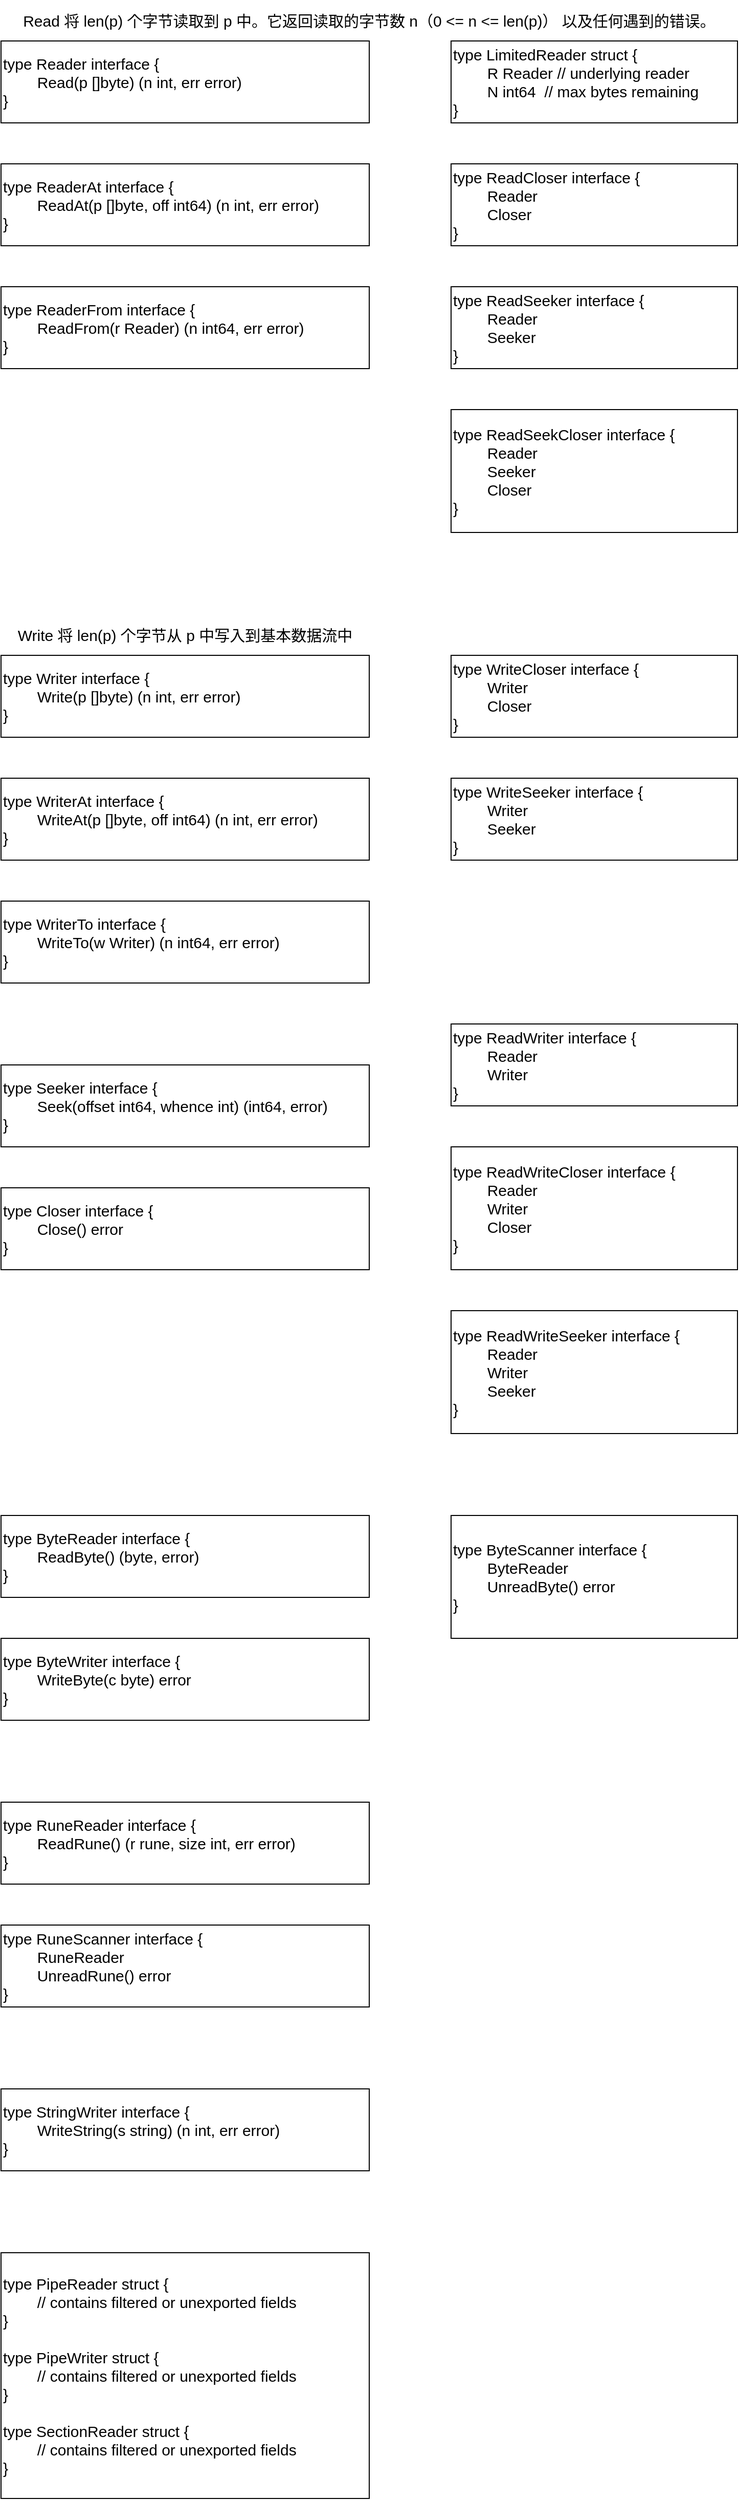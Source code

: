 <mxfile version="12.5.3" type="device"><diagram id="fD28NxAyOgHLKM_Elh_u" name="第 1 页"><mxGraphModel dx="1106" dy="892" grid="1" gridSize="10" guides="1" tooltips="1" connect="1" arrows="1" fold="1" page="1" pageScale="1" pageWidth="827" pageHeight="1169" math="0" shadow="0"><root><mxCell id="0"/><mxCell id="1" parent="0"/><mxCell id="8xj8u2R5NlkCguFTuJKN-1" value="&lt;div style=&quot;font-size: 15px&quot;&gt;&lt;font style=&quot;font-size: 15px&quot;&gt;type ByteReader interface {&lt;/font&gt;&lt;/div&gt;&lt;div style=&quot;font-size: 15px&quot;&gt;&lt;font style=&quot;font-size: 15px&quot;&gt;&lt;span style=&quot;white-space: pre&quot;&gt;&#9;&lt;/span&gt;ReadByte() (byte, error)&lt;/font&gt;&lt;/div&gt;&lt;div style=&quot;font-size: 15px&quot;&gt;&lt;font style=&quot;font-size: 15px&quot;&gt;}&lt;/font&gt;&lt;/div&gt;" style="rounded=0;whiteSpace=wrap;html=1;align=left;" parent="1" vertex="1"><mxGeometry x="40" y="1560" width="360" height="80" as="geometry"/></mxCell><mxCell id="8xj8u2R5NlkCguFTuJKN-2" value="&lt;div style=&quot;font-size: 15px&quot;&gt;&lt;font style=&quot;font-size: 15px&quot;&gt;type ByteScanner interface {&lt;/font&gt;&lt;/div&gt;&lt;div style=&quot;font-size: 15px&quot;&gt;&lt;font style=&quot;font-size: 15px&quot;&gt;&lt;span style=&quot;white-space: pre&quot;&gt;&#9;&lt;/span&gt;ByteReader&lt;/font&gt;&lt;/div&gt;&lt;div style=&quot;font-size: 15px&quot;&gt;&lt;font style=&quot;font-size: 15px&quot;&gt;&lt;span style=&quot;white-space: pre&quot;&gt;&#9;&lt;/span&gt;UnreadByte() error&lt;/font&gt;&lt;/div&gt;&lt;div style=&quot;font-size: 15px&quot;&gt;&lt;font style=&quot;font-size: 15px&quot;&gt;}&lt;/font&gt;&lt;/div&gt;" style="rounded=0;whiteSpace=wrap;html=1;align=left;" parent="1" vertex="1"><mxGeometry x="480" y="1560" width="280" height="120" as="geometry"/></mxCell><mxCell id="8xj8u2R5NlkCguFTuJKN-4" value="&lt;div style=&quot;font-size: 15px&quot;&gt;&lt;font style=&quot;font-size: 15px&quot;&gt;type ByteWriter interface {&lt;/font&gt;&lt;/div&gt;&lt;div style=&quot;font-size: 15px&quot;&gt;&lt;font style=&quot;font-size: 15px&quot;&gt;&lt;span style=&quot;white-space: pre&quot;&gt;&#9;&lt;/span&gt;WriteByte(c byte) error&lt;/font&gt;&lt;/div&gt;&lt;div style=&quot;font-size: 15px&quot;&gt;&lt;font style=&quot;font-size: 15px&quot;&gt;}&lt;/font&gt;&lt;/div&gt;" style="rounded=0;whiteSpace=wrap;html=1;align=left;" parent="1" vertex="1"><mxGeometry x="40" y="1680" width="360" height="80" as="geometry"/></mxCell><mxCell id="8xj8u2R5NlkCguFTuJKN-5" value="&lt;div style=&quot;font-size: 15px&quot;&gt;&lt;font style=&quot;font-size: 15px&quot;&gt;type Closer interface {&lt;/font&gt;&lt;/div&gt;&lt;div style=&quot;font-size: 15px&quot;&gt;&lt;font style=&quot;font-size: 15px&quot;&gt;&lt;span style=&quot;white-space: pre&quot;&gt;&#9;&lt;/span&gt;Close() error&lt;/font&gt;&lt;/div&gt;&lt;div style=&quot;font-size: 15px&quot;&gt;&lt;font style=&quot;font-size: 15px&quot;&gt;}&lt;/font&gt;&lt;/div&gt;" style="rounded=0;whiteSpace=wrap;html=1;align=left;" parent="1" vertex="1"><mxGeometry x="40" y="1240" width="360" height="80" as="geometry"/></mxCell><mxCell id="8xj8u2R5NlkCguFTuJKN-6" value="&lt;div style=&quot;font-size: 15px&quot;&gt;&lt;font style=&quot;font-size: 15px&quot;&gt;type Reader interface {&lt;/font&gt;&lt;/div&gt;&lt;div style=&quot;font-size: 15px&quot;&gt;&lt;font style=&quot;font-size: 15px&quot;&gt;&lt;span style=&quot;white-space: pre&quot;&gt;&#9;&lt;/span&gt;Read(p []byte) (n int, err error)&lt;/font&gt;&lt;/div&gt;&lt;div style=&quot;font-size: 15px&quot;&gt;&lt;font style=&quot;font-size: 15px&quot;&gt;}&lt;/font&gt;&lt;/div&gt;" style="rounded=0;whiteSpace=wrap;html=1;align=left;" parent="1" vertex="1"><mxGeometry x="40" y="120" width="360" height="80" as="geometry"/></mxCell><mxCell id="8xj8u2R5NlkCguFTuJKN-7" value="&lt;div style=&quot;font-size: 15px&quot;&gt;&lt;font style=&quot;font-size: 15px&quot;&gt;type ReaderAt interface {&lt;/font&gt;&lt;/div&gt;&lt;div style=&quot;font-size: 15px&quot;&gt;&lt;font style=&quot;font-size: 15px&quot;&gt;&lt;span style=&quot;white-space: pre&quot;&gt;&#9;&lt;/span&gt;ReadAt(p []byte, off int64) (n int, err error)&lt;/font&gt;&lt;/div&gt;&lt;div style=&quot;font-size: 15px&quot;&gt;&lt;font style=&quot;font-size: 15px&quot;&gt;}&lt;/font&gt;&lt;/div&gt;" style="rounded=0;whiteSpace=wrap;html=1;align=left;" parent="1" vertex="1"><mxGeometry x="40" y="240" width="360" height="80" as="geometry"/></mxCell><mxCell id="8xj8u2R5NlkCguFTuJKN-8" value="&lt;div style=&quot;font-size: 15px&quot;&gt;&lt;font style=&quot;font-size: 15px&quot;&gt;type ReaderFrom interface {&lt;/font&gt;&lt;/div&gt;&lt;div style=&quot;font-size: 15px&quot;&gt;&lt;font style=&quot;font-size: 15px&quot;&gt;&lt;span style=&quot;white-space: pre&quot;&gt;&#9;&lt;/span&gt;ReadFrom(r Reader) (n int64, err error)&lt;/font&gt;&lt;/div&gt;&lt;div style=&quot;font-size: 15px&quot;&gt;&lt;font style=&quot;font-size: 15px&quot;&gt;}&lt;/font&gt;&lt;/div&gt;" style="rounded=0;whiteSpace=wrap;html=1;align=left;" parent="1" vertex="1"><mxGeometry x="40" y="360" width="360" height="80" as="geometry"/></mxCell><mxCell id="8xj8u2R5NlkCguFTuJKN-9" value="&lt;div style=&quot;font-size: 15px&quot;&gt;&lt;font style=&quot;font-size: 15px&quot;&gt;type Writer interface {&lt;/font&gt;&lt;/div&gt;&lt;div style=&quot;font-size: 15px&quot;&gt;&lt;font style=&quot;font-size: 15px&quot;&gt;&lt;span style=&quot;white-space: pre&quot;&gt;&#9;&lt;/span&gt;Write(p []byte) (n int, err error)&lt;/font&gt;&lt;/div&gt;&lt;div style=&quot;font-size: 15px&quot;&gt;&lt;font style=&quot;font-size: 15px&quot;&gt;}&lt;/font&gt;&lt;/div&gt;" style="rounded=0;whiteSpace=wrap;html=1;align=left;" parent="1" vertex="1"><mxGeometry x="40" y="720" width="360" height="80" as="geometry"/></mxCell><mxCell id="8xj8u2R5NlkCguFTuJKN-10" value="&lt;div style=&quot;font-size: 15px&quot;&gt;&lt;font style=&quot;font-size: 15px&quot;&gt;type WriterAt interface {&lt;/font&gt;&lt;/div&gt;&lt;div style=&quot;font-size: 15px&quot;&gt;&lt;font style=&quot;font-size: 15px&quot;&gt;&lt;span style=&quot;white-space: pre&quot;&gt;&#9;&lt;/span&gt;WriteAt(p []byte, off int64) (n int, err error)&lt;/font&gt;&lt;/div&gt;&lt;div style=&quot;font-size: 15px&quot;&gt;&lt;font style=&quot;font-size: 15px&quot;&gt;}&lt;/font&gt;&lt;/div&gt;" style="rounded=0;whiteSpace=wrap;html=1;align=left;" parent="1" vertex="1"><mxGeometry x="40" y="840" width="360" height="80" as="geometry"/></mxCell><mxCell id="8xj8u2R5NlkCguFTuJKN-11" value="&lt;div style=&quot;font-size: 15px&quot;&gt;&lt;font style=&quot;font-size: 15px&quot;&gt;type WriterTo interface {&lt;/font&gt;&lt;/div&gt;&lt;div style=&quot;font-size: 15px&quot;&gt;&lt;font style=&quot;font-size: 15px&quot;&gt;&lt;span style=&quot;white-space: pre&quot;&gt;&#9;&lt;/span&gt;WriteTo(w Writer) (n int64, err error)&lt;/font&gt;&lt;/div&gt;&lt;div style=&quot;font-size: 15px&quot;&gt;&lt;font style=&quot;font-size: 15px&quot;&gt;}&lt;/font&gt;&lt;/div&gt;" style="rounded=0;whiteSpace=wrap;html=1;align=left;" parent="1" vertex="1"><mxGeometry x="40" y="960" width="360" height="80" as="geometry"/></mxCell><mxCell id="8xj8u2R5NlkCguFTuJKN-12" value="&lt;div style=&quot;font-size: 15px&quot;&gt;&lt;font style=&quot;font-size: 15px&quot;&gt;type Seeker interface {&lt;/font&gt;&lt;/div&gt;&lt;div style=&quot;font-size: 15px&quot;&gt;&lt;font style=&quot;font-size: 15px&quot;&gt;&lt;span style=&quot;white-space: pre&quot;&gt;&#9;&lt;/span&gt;Seek(offset int64, whence int) (int64, error)&lt;/font&gt;&lt;/div&gt;&lt;div style=&quot;font-size: 15px&quot;&gt;&lt;font style=&quot;font-size: 15px&quot;&gt;}&lt;/font&gt;&lt;/div&gt;" style="rounded=0;whiteSpace=wrap;html=1;align=left;" parent="1" vertex="1"><mxGeometry x="40" y="1120" width="360" height="80" as="geometry"/></mxCell><mxCell id="8xj8u2R5NlkCguFTuJKN-13" value="&lt;div style=&quot;font-size: 15px&quot;&gt;&lt;font style=&quot;font-size: 15px&quot;&gt;type LimitedReader struct {&lt;/font&gt;&lt;/div&gt;&lt;div style=&quot;font-size: 15px&quot;&gt;&lt;font style=&quot;font-size: 15px&quot;&gt;&lt;span style=&quot;white-space: pre&quot;&gt;&#9;&lt;/span&gt;R Reader // underlying reader&lt;/font&gt;&lt;/div&gt;&lt;div style=&quot;font-size: 15px&quot;&gt;&lt;font style=&quot;font-size: 15px&quot;&gt;&lt;span style=&quot;white-space: pre&quot;&gt;&#9;&lt;/span&gt;N int64&amp;nbsp; // max bytes remaining&lt;/font&gt;&lt;/div&gt;&lt;div style=&quot;font-size: 15px&quot;&gt;&lt;font style=&quot;font-size: 15px&quot;&gt;}&lt;/font&gt;&lt;/div&gt;" style="rounded=0;whiteSpace=wrap;html=1;align=left;" parent="1" vertex="1"><mxGeometry x="480" y="120" width="280" height="80" as="geometry"/></mxCell><mxCell id="8xj8u2R5NlkCguFTuJKN-14" value="&lt;div style=&quot;font-size: 15px&quot;&gt;&lt;font style=&quot;font-size: 15px&quot;&gt;type ReadCloser interface {&lt;/font&gt;&lt;/div&gt;&lt;div style=&quot;font-size: 15px&quot;&gt;&lt;font style=&quot;font-size: 15px&quot;&gt;&lt;span style=&quot;white-space: pre&quot;&gt;&#9;&lt;/span&gt;Reader&lt;/font&gt;&lt;/div&gt;&lt;div style=&quot;font-size: 15px&quot;&gt;&lt;font style=&quot;font-size: 15px&quot;&gt;&lt;span style=&quot;white-space: pre&quot;&gt;&#9;&lt;/span&gt;Closer&lt;/font&gt;&lt;/div&gt;&lt;div style=&quot;font-size: 15px&quot;&gt;&lt;font style=&quot;font-size: 15px&quot;&gt;}&lt;/font&gt;&lt;/div&gt;" style="rounded=0;whiteSpace=wrap;html=1;align=left;" parent="1" vertex="1"><mxGeometry x="480" y="240" width="280" height="80" as="geometry"/></mxCell><mxCell id="8xj8u2R5NlkCguFTuJKN-15" value="&lt;div style=&quot;font-size: 15px&quot;&gt;&lt;font style=&quot;font-size: 15px&quot;&gt;type ReadSeeker interface {&lt;/font&gt;&lt;/div&gt;&lt;div style=&quot;font-size: 15px&quot;&gt;&lt;font style=&quot;font-size: 15px&quot;&gt;&lt;span style=&quot;white-space: pre&quot;&gt;&#9;&lt;/span&gt;Reader&lt;/font&gt;&lt;/div&gt;&lt;div style=&quot;font-size: 15px&quot;&gt;&lt;font style=&quot;font-size: 15px&quot;&gt;&lt;span style=&quot;white-space: pre&quot;&gt;&#9;&lt;/span&gt;Seeker&lt;/font&gt;&lt;/div&gt;&lt;div style=&quot;font-size: 15px&quot;&gt;&lt;font style=&quot;font-size: 15px&quot;&gt;}&lt;/font&gt;&lt;/div&gt;" style="rounded=0;whiteSpace=wrap;html=1;align=left;" parent="1" vertex="1"><mxGeometry x="480" y="360" width="280" height="80" as="geometry"/></mxCell><mxCell id="8xj8u2R5NlkCguFTuJKN-16" value="&lt;div style=&quot;font-size: 15px&quot;&gt;&lt;font style=&quot;font-size: 15px&quot;&gt;type ReadSeekCloser interface {&lt;/font&gt;&lt;/div&gt;&lt;div style=&quot;font-size: 15px&quot;&gt;&lt;font style=&quot;font-size: 15px&quot;&gt;&lt;span style=&quot;white-space: pre&quot;&gt;&#9;&lt;/span&gt;Reader&lt;/font&gt;&lt;/div&gt;&lt;div style=&quot;font-size: 15px&quot;&gt;&lt;font style=&quot;font-size: 15px&quot;&gt;&lt;span style=&quot;white-space: pre&quot;&gt;&#9;&lt;/span&gt;Seeker&lt;/font&gt;&lt;/div&gt;&lt;div style=&quot;font-size: 15px&quot;&gt;&lt;font style=&quot;font-size: 15px&quot;&gt;&lt;span style=&quot;white-space: pre&quot;&gt;&#9;&lt;/span&gt;Closer&lt;/font&gt;&lt;/div&gt;&lt;div style=&quot;font-size: 15px&quot;&gt;&lt;font style=&quot;font-size: 15px&quot;&gt;}&lt;/font&gt;&lt;/div&gt;" style="rounded=0;whiteSpace=wrap;html=1;align=left;" parent="1" vertex="1"><mxGeometry x="480" y="480" width="280" height="120" as="geometry"/></mxCell><mxCell id="8xj8u2R5NlkCguFTuJKN-17" value="&lt;div style=&quot;font-size: 15px&quot;&gt;&lt;font style=&quot;font-size: 15px&quot;&gt;type WriteCloser interface {&lt;/font&gt;&lt;/div&gt;&lt;div style=&quot;font-size: 15px&quot;&gt;&lt;font style=&quot;font-size: 15px&quot;&gt;&lt;span style=&quot;white-space: pre&quot;&gt;&#9;&lt;/span&gt;Writer&lt;/font&gt;&lt;/div&gt;&lt;div style=&quot;font-size: 15px&quot;&gt;&lt;font style=&quot;font-size: 15px&quot;&gt;&lt;span style=&quot;white-space: pre&quot;&gt;&#9;&lt;/span&gt;Closer&lt;/font&gt;&lt;/div&gt;&lt;div style=&quot;font-size: 15px&quot;&gt;&lt;font style=&quot;font-size: 15px&quot;&gt;}&lt;/font&gt;&lt;/div&gt;" style="rounded=0;whiteSpace=wrap;html=1;align=left;" parent="1" vertex="1"><mxGeometry x="480" y="720" width="280" height="80" as="geometry"/></mxCell><mxCell id="8xj8u2R5NlkCguFTuJKN-18" value="&lt;div style=&quot;font-size: 15px&quot;&gt;&lt;font style=&quot;font-size: 15px&quot;&gt;type WriteSeeker interface {&lt;/font&gt;&lt;/div&gt;&lt;div style=&quot;font-size: 15px&quot;&gt;&lt;font style=&quot;font-size: 15px&quot;&gt;&lt;span style=&quot;white-space: pre&quot;&gt;&#9;&lt;/span&gt;Writer&lt;/font&gt;&lt;/div&gt;&lt;div style=&quot;font-size: 15px&quot;&gt;&lt;font style=&quot;font-size: 15px&quot;&gt;&lt;span style=&quot;white-space: pre&quot;&gt;&#9;&lt;/span&gt;Seeker&lt;/font&gt;&lt;/div&gt;&lt;div style=&quot;font-size: 15px&quot;&gt;&lt;font style=&quot;font-size: 15px&quot;&gt;}&lt;/font&gt;&lt;/div&gt;" style="rounded=0;whiteSpace=wrap;html=1;align=left;" parent="1" vertex="1"><mxGeometry x="480" y="840" width="280" height="80" as="geometry"/></mxCell><mxCell id="8xj8u2R5NlkCguFTuJKN-19" value="&lt;div style=&quot;font-size: 15px&quot;&gt;&lt;font style=&quot;font-size: 15px&quot;&gt;type ReadWriter interface {&lt;/font&gt;&lt;/div&gt;&lt;div style=&quot;font-size: 15px&quot;&gt;&lt;font style=&quot;font-size: 15px&quot;&gt;&lt;span style=&quot;white-space: pre&quot;&gt;&#9;&lt;/span&gt;Reader&lt;/font&gt;&lt;/div&gt;&lt;div style=&quot;font-size: 15px&quot;&gt;&lt;font style=&quot;font-size: 15px&quot;&gt;&lt;span style=&quot;white-space: pre&quot;&gt;&#9;&lt;/span&gt;Writer&lt;/font&gt;&lt;/div&gt;&lt;div style=&quot;font-size: 15px&quot;&gt;&lt;font style=&quot;font-size: 15px&quot;&gt;}&lt;/font&gt;&lt;/div&gt;" style="rounded=0;whiteSpace=wrap;html=1;align=left;" parent="1" vertex="1"><mxGeometry x="480" y="1080" width="280" height="80" as="geometry"/></mxCell><mxCell id="8xj8u2R5NlkCguFTuJKN-20" value="&lt;div style=&quot;font-size: 15px&quot;&gt;&lt;font style=&quot;font-size: 15px&quot;&gt;type ReadWriteCloser interface {&lt;/font&gt;&lt;/div&gt;&lt;div style=&quot;font-size: 15px&quot;&gt;&lt;font style=&quot;font-size: 15px&quot;&gt;&lt;span style=&quot;white-space: pre&quot;&gt;&#9;&lt;/span&gt;Reader&lt;/font&gt;&lt;/div&gt;&lt;div style=&quot;font-size: 15px&quot;&gt;&lt;font style=&quot;font-size: 15px&quot;&gt;&lt;span style=&quot;white-space: pre&quot;&gt;&#9;&lt;/span&gt;Writer&lt;/font&gt;&lt;/div&gt;&lt;div style=&quot;font-size: 15px&quot;&gt;&lt;font style=&quot;font-size: 15px&quot;&gt;&lt;span style=&quot;white-space: pre&quot;&gt;&#9;&lt;/span&gt;Closer&lt;/font&gt;&lt;/div&gt;&lt;div style=&quot;font-size: 15px&quot;&gt;&lt;font style=&quot;font-size: 15px&quot;&gt;}&lt;/font&gt;&lt;/div&gt;" style="rounded=0;whiteSpace=wrap;html=1;align=left;" parent="1" vertex="1"><mxGeometry x="480" y="1200" width="280" height="120" as="geometry"/></mxCell><mxCell id="8xj8u2R5NlkCguFTuJKN-21" value="&lt;div style=&quot;font-size: 15px&quot;&gt;&lt;font style=&quot;font-size: 15px&quot;&gt;type ReadWriteSeeker interface {&lt;/font&gt;&lt;/div&gt;&lt;div style=&quot;font-size: 15px&quot;&gt;&lt;font style=&quot;font-size: 15px&quot;&gt;&lt;span style=&quot;white-space: pre&quot;&gt;&#9;&lt;/span&gt;Reader&lt;/font&gt;&lt;/div&gt;&lt;div style=&quot;font-size: 15px&quot;&gt;&lt;font style=&quot;font-size: 15px&quot;&gt;&lt;span style=&quot;white-space: pre&quot;&gt;&#9;&lt;/span&gt;Writer&lt;/font&gt;&lt;/div&gt;&lt;div style=&quot;font-size: 15px&quot;&gt;&lt;font style=&quot;font-size: 15px&quot;&gt;&lt;span style=&quot;white-space: pre&quot;&gt;&#9;&lt;/span&gt;Seeker&lt;/font&gt;&lt;/div&gt;&lt;div style=&quot;font-size: 15px&quot;&gt;&lt;font style=&quot;font-size: 15px&quot;&gt;}&lt;/font&gt;&lt;/div&gt;" style="rounded=0;whiteSpace=wrap;html=1;align=left;" parent="1" vertex="1"><mxGeometry x="480" y="1360" width="280" height="120" as="geometry"/></mxCell><mxCell id="8xj8u2R5NlkCguFTuJKN-23" value="&lt;div style=&quot;font-size: 15px&quot;&gt;&lt;font style=&quot;font-size: 15px&quot;&gt;type RuneReader interface {&lt;/font&gt;&lt;/div&gt;&lt;div style=&quot;font-size: 15px&quot;&gt;&lt;font style=&quot;font-size: 15px&quot;&gt;&lt;span style=&quot;white-space: pre&quot;&gt;&#9;&lt;/span&gt;ReadRune() (r rune, size int, err error)&lt;/font&gt;&lt;/div&gt;&lt;div style=&quot;font-size: 15px&quot;&gt;&lt;font style=&quot;font-size: 15px&quot;&gt;}&lt;/font&gt;&lt;/div&gt;" style="rounded=0;whiteSpace=wrap;html=1;align=left;" parent="1" vertex="1"><mxGeometry x="40" y="1840" width="360" height="80" as="geometry"/></mxCell><mxCell id="8xj8u2R5NlkCguFTuJKN-24" value="&lt;div style=&quot;font-size: 15px&quot;&gt;&lt;font style=&quot;font-size: 15px&quot;&gt;type RuneScanner interface {&lt;/font&gt;&lt;/div&gt;&lt;div style=&quot;font-size: 15px&quot;&gt;&lt;font style=&quot;font-size: 15px&quot;&gt;&lt;span style=&quot;white-space: pre&quot;&gt;&#9;&lt;/span&gt;RuneReader&lt;/font&gt;&lt;/div&gt;&lt;div style=&quot;font-size: 15px&quot;&gt;&lt;font style=&quot;font-size: 15px&quot;&gt;&lt;span style=&quot;white-space: pre&quot;&gt;&#9;&lt;/span&gt;UnreadRune() error&lt;/font&gt;&lt;/div&gt;&lt;div style=&quot;font-size: 15px&quot;&gt;&lt;font style=&quot;font-size: 15px&quot;&gt;}&lt;/font&gt;&lt;/div&gt;" style="rounded=0;whiteSpace=wrap;html=1;align=left;" parent="1" vertex="1"><mxGeometry x="40" y="1960" width="360" height="80" as="geometry"/></mxCell><mxCell id="8xj8u2R5NlkCguFTuJKN-25" value="&lt;div style=&quot;font-size: 15px&quot;&gt;&lt;font style=&quot;font-size: 15px&quot;&gt;type StringWriter interface {&lt;/font&gt;&lt;/div&gt;&lt;div style=&quot;font-size: 15px&quot;&gt;&lt;font style=&quot;font-size: 15px&quot;&gt;&lt;span style=&quot;white-space: pre&quot;&gt;&#9;&lt;/span&gt;WriteString(s string) (n int, err error)&lt;/font&gt;&lt;/div&gt;&lt;div style=&quot;font-size: 15px&quot;&gt;&lt;font style=&quot;font-size: 15px&quot;&gt;}&lt;/font&gt;&lt;/div&gt;" style="rounded=0;whiteSpace=wrap;html=1;align=left;" parent="1" vertex="1"><mxGeometry x="40" y="2120" width="360" height="80" as="geometry"/></mxCell><mxCell id="8xj8u2R5NlkCguFTuJKN-26" value="&lt;div style=&quot;font-size: 15px&quot;&gt;&lt;font style=&quot;font-size: 15px&quot;&gt;type PipeReader struct {&lt;/font&gt;&lt;/div&gt;&lt;div style=&quot;font-size: 15px&quot;&gt;&lt;font style=&quot;font-size: 15px&quot;&gt;&lt;span style=&quot;white-space: pre&quot;&gt;&#9;&lt;/span&gt;// contains filtered or unexported fields&lt;/font&gt;&lt;/div&gt;&lt;div style=&quot;font-size: 15px&quot;&gt;&lt;font style=&quot;font-size: 15px&quot;&gt;}&lt;/font&gt;&lt;/div&gt;&lt;div style=&quot;font-size: 15px&quot;&gt;&lt;font style=&quot;font-size: 15px&quot;&gt;&lt;br&gt;&lt;/font&gt;&lt;/div&gt;&lt;div style=&quot;font-size: 15px&quot;&gt;&lt;font style=&quot;font-size: 15px&quot;&gt;type PipeWriter struct {&lt;/font&gt;&lt;/div&gt;&lt;div style=&quot;font-size: 15px&quot;&gt;&lt;font style=&quot;font-size: 15px&quot;&gt;&lt;span style=&quot;white-space: pre&quot;&gt;&#9;&lt;/span&gt;// contains filtered or unexported fields&lt;/font&gt;&lt;/div&gt;&lt;div style=&quot;font-size: 15px&quot;&gt;&lt;font style=&quot;font-size: 15px&quot;&gt;}&lt;/font&gt;&lt;/div&gt;&lt;div style=&quot;font-size: 15px&quot;&gt;&lt;font style=&quot;font-size: 15px&quot;&gt;&lt;br&gt;&lt;/font&gt;&lt;/div&gt;&lt;div style=&quot;font-size: 15px&quot;&gt;&lt;font style=&quot;font-size: 15px&quot;&gt;type SectionReader struct {&lt;/font&gt;&lt;/div&gt;&lt;div style=&quot;font-size: 15px&quot;&gt;&lt;font style=&quot;font-size: 15px&quot;&gt;&lt;span style=&quot;white-space: pre&quot;&gt;&#9;&lt;/span&gt;// contains filtered or unexported fields&lt;/font&gt;&lt;/div&gt;&lt;div style=&quot;font-size: 15px&quot;&gt;&lt;font style=&quot;font-size: 15px&quot;&gt;}&lt;/font&gt;&lt;/div&gt;" style="rounded=0;whiteSpace=wrap;html=1;align=left;" parent="1" vertex="1"><mxGeometry x="40" y="2280" width="360" height="240" as="geometry"/></mxCell><mxCell id="q_vTlUtMJhVfXchAVGcY-1" value="&lt;div&gt;&lt;font style=&quot;font-size: 15px&quot;&gt;Read 将 len(p) 个字节读取到 p 中。它返回读取的字节数 n（0 &amp;lt;= n &amp;lt;= len(p)） 以及任何遇到的错误。&lt;/font&gt;&lt;/div&gt;" style="text;html=1;strokeColor=none;fillColor=none;align=center;verticalAlign=middle;whiteSpace=wrap;rounded=0;" vertex="1" parent="1"><mxGeometry x="40" y="80" width="720" height="40" as="geometry"/></mxCell><mxCell id="q_vTlUtMJhVfXchAVGcY-2" value="&lt;div&gt;&lt;font style=&quot;font-size: 15px&quot;&gt;Write 将 len(p) 个字节从 p 中写入到基本数据流中&lt;/font&gt;&lt;/div&gt;" style="text;html=1;strokeColor=none;fillColor=none;align=center;verticalAlign=middle;whiteSpace=wrap;rounded=0;" vertex="1" parent="1"><mxGeometry x="40" y="680" width="360" height="40" as="geometry"/></mxCell></root></mxGraphModel></diagram></mxfile>